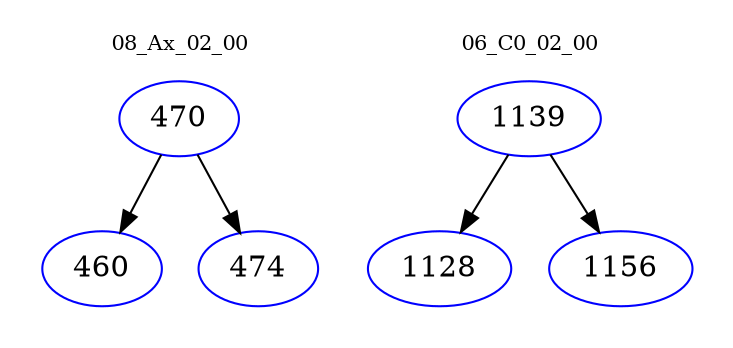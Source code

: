 digraph{
subgraph cluster_0 {
color = white
label = "08_Ax_02_00";
fontsize=10;
T0_470 [label="470", color="blue"]
T0_470 -> T0_460 [color="black"]
T0_460 [label="460", color="blue"]
T0_470 -> T0_474 [color="black"]
T0_474 [label="474", color="blue"]
}
subgraph cluster_1 {
color = white
label = "06_C0_02_00";
fontsize=10;
T1_1139 [label="1139", color="blue"]
T1_1139 -> T1_1128 [color="black"]
T1_1128 [label="1128", color="blue"]
T1_1139 -> T1_1156 [color="black"]
T1_1156 [label="1156", color="blue"]
}
}
